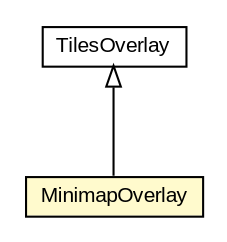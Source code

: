 #!/usr/local/bin/dot
#
# Class diagram 
# Generated by UMLGraph version R5_6-24-gf6e263 (http://www.umlgraph.org/)
#

digraph G {
	edge [fontname="arial",fontsize=10,labelfontname="arial",labelfontsize=10];
	node [fontname="arial",fontsize=10,shape=plaintext];
	nodesep=0.25;
	ranksep=0.5;
	// org.osmdroid.views.overlay.MinimapOverlay
	c25846 [label=<<table title="org.osmdroid.views.overlay.MinimapOverlay" border="0" cellborder="1" cellspacing="0" cellpadding="2" port="p" bgcolor="lemonChiffon" href="./MinimapOverlay.html">
		<tr><td><table border="0" cellspacing="0" cellpadding="1">
<tr><td align="center" balign="center"> MinimapOverlay </td></tr>
		</table></td></tr>
		</table>>, URL="./MinimapOverlay.html", fontname="arial", fontcolor="black", fontsize=10.0];
	// org.osmdroid.views.overlay.TilesOverlay
	c25877 [label=<<table title="org.osmdroid.views.overlay.TilesOverlay" border="0" cellborder="1" cellspacing="0" cellpadding="2" port="p" href="./TilesOverlay.html">
		<tr><td><table border="0" cellspacing="0" cellpadding="1">
<tr><td align="center" balign="center"> TilesOverlay </td></tr>
		</table></td></tr>
		</table>>, URL="./TilesOverlay.html", fontname="arial", fontcolor="black", fontsize=10.0];
	//org.osmdroid.views.overlay.MinimapOverlay extends org.osmdroid.views.overlay.TilesOverlay
	c25877:p -> c25846:p [dir=back,arrowtail=empty];
}

